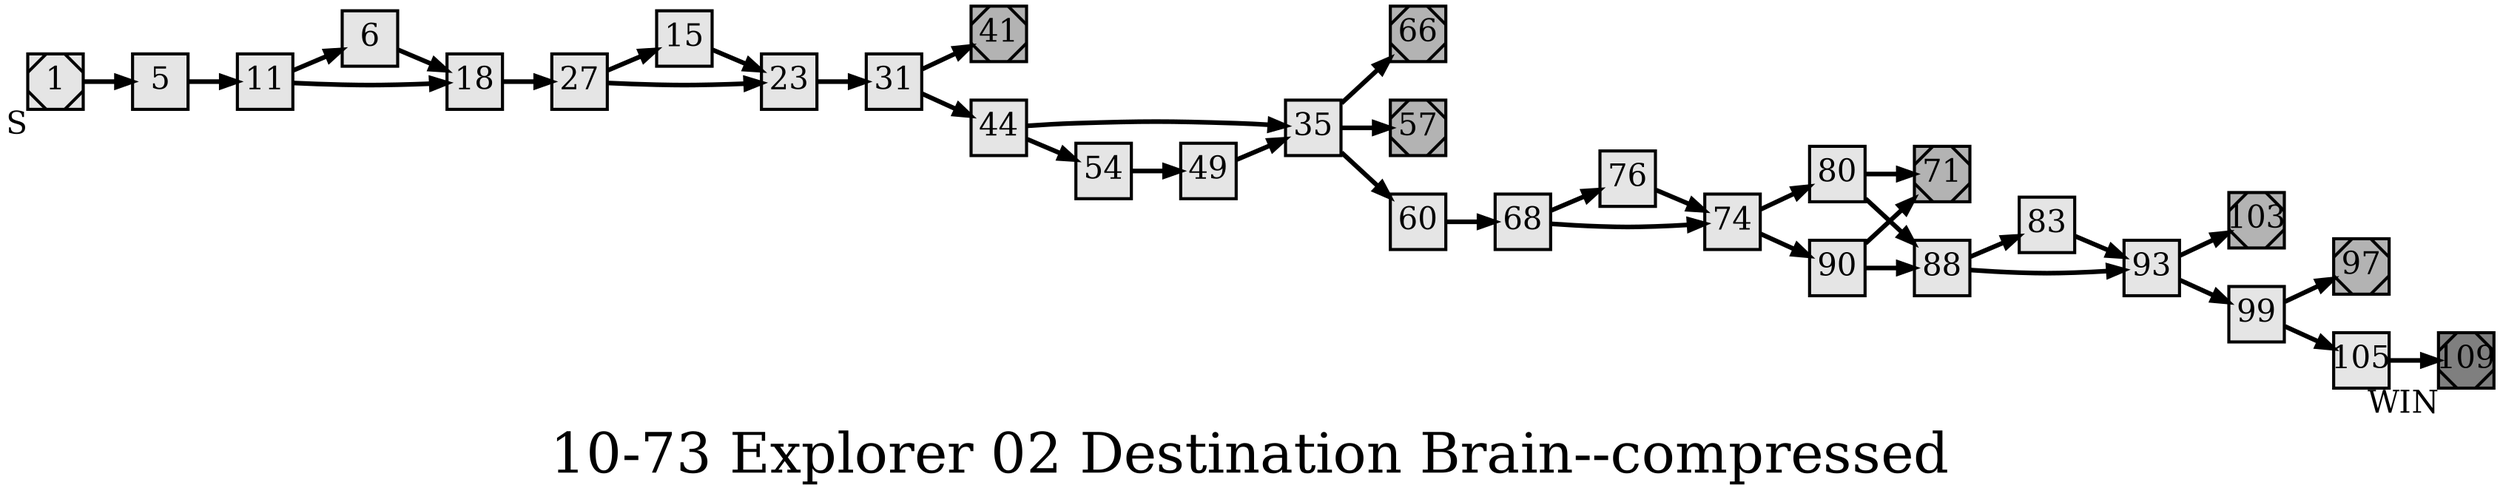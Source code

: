 digraph g{
  graph [ label="10-73 Explorer 02 Destination Brain--compressed" rankdir=LR, ordering=out, fontsize=36, nodesep="0.35", ranksep="0.45"];
  node  [shape=rect, penwidth=2, fontsize=20, style=filled, fillcolor=grey90, margin="0,0", labelfloat=true, regular=true, fixedsize=true];
  edge  [labelfloat=true, penwidth=3, fontsize=12];

  1	[ xlabel="S", shape=Msquare, fontsize=20 ];
  1 -> 5;
  5 -> 11;
  6 -> 18;
  11 -> 6;
  11 -> 18;
  15 -> 23;
  18 -> 27;
  23 -> 31;
  27 -> 15;
  27 -> 23;
  31 -> 41;
  31 -> 44;
  35 -> 66;
  35 -> 57;
  35 -> 60;
  41	[ xlabel="E", shape=Msquare, fontsize=20, fillcolor=grey70, xlabel="" ];
  44 -> 35;
  44 -> 54;
  49 -> 35;
  54 -> 49;
  57	[ xlabel="E", shape=Msquare, fontsize=20, fillcolor=grey70, xlabel="" ];
  60 -> 68;
  66	[ xlabel="E", shape=Msquare, fontsize=20, fillcolor=grey70, xlabel="" ];
  68 -> 76;
  68 -> 74;
  71	[ xlabel="E", shape=Msquare, fontsize=20, fillcolor=grey70, xlabel="" ];
  74 -> 80;
  74 -> 90;
  76 -> 74;
  80 -> 71;
  80 -> 88;
  83 -> 93;
  88 -> 83;
  88 -> 93;
  90 -> 71;
  90 -> 88;
  93 -> 103;
  93 -> 99;
  97	[ xlabel="E", shape=Msquare, fontsize=20, fillcolor=grey70, xlabel="" ];
  99 -> 97;
  99 -> 105;
  103	[ xlabel="E", shape=Msquare, fontsize=20, fillcolor=grey70, xlabel="" ];
  105 -> 109;
  109	[ xlabel="WIN", shape=Msquare, fontsize=20, fillcolor=grey50 ];
}


